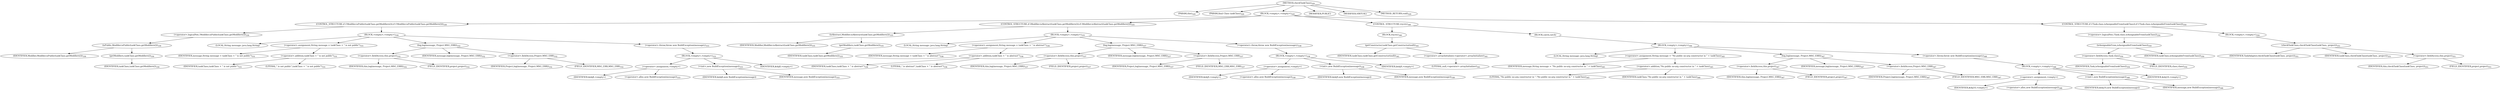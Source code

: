 digraph "checkTaskClass" {  
"541" [label = <(METHOD,checkTaskClass)<SUB>329</SUB>> ]
"542" [label = <(PARAM,this)<SUB>329</SUB>> ]
"543" [label = <(PARAM,final Class taskClass)<SUB>329</SUB>> ]
"544" [label = <(BLOCK,&lt;empty&gt;,&lt;empty&gt;)<SUB>329</SUB>> ]
"545" [label = <(CONTROL_STRUCTURE,if (!Modifier.isPublic(taskClass.getModifiers())),if (!Modifier.isPublic(taskClass.getModifiers())))<SUB>330</SUB>> ]
"546" [label = <(&lt;operator&gt;.logicalNot,!Modifier.isPublic(taskClass.getModifiers()))<SUB>330</SUB>> ]
"547" [label = <(isPublic,Modifier.isPublic(taskClass.getModifiers()))<SUB>330</SUB>> ]
"548" [label = <(IDENTIFIER,Modifier,Modifier.isPublic(taskClass.getModifiers()))<SUB>330</SUB>> ]
"549" [label = <(getModifiers,taskClass.getModifiers())<SUB>330</SUB>> ]
"550" [label = <(IDENTIFIER,taskClass,taskClass.getModifiers())<SUB>330</SUB>> ]
"551" [label = <(BLOCK,&lt;empty&gt;,&lt;empty&gt;)<SUB>330</SUB>> ]
"552" [label = <(LOCAL,String message: java.lang.String)> ]
"553" [label = <(&lt;operator&gt;.assignment,String message = taskClass + &quot; is not public&quot;)<SUB>331</SUB>> ]
"554" [label = <(IDENTIFIER,message,String message = taskClass + &quot; is not public&quot;)<SUB>331</SUB>> ]
"555" [label = <(&lt;operator&gt;.addition,taskClass + &quot; is not public&quot;)<SUB>331</SUB>> ]
"556" [label = <(IDENTIFIER,taskClass,taskClass + &quot; is not public&quot;)<SUB>331</SUB>> ]
"557" [label = <(LITERAL,&quot; is not public&quot;,taskClass + &quot; is not public&quot;)<SUB>331</SUB>> ]
"558" [label = <(log,log(message, Project.MSG_ERR))<SUB>332</SUB>> ]
"559" [label = <(&lt;operator&gt;.fieldAccess,this.project)<SUB>332</SUB>> ]
"560" [label = <(IDENTIFIER,this,log(message, Project.MSG_ERR))<SUB>332</SUB>> ]
"561" [label = <(FIELD_IDENTIFIER,project,project)<SUB>332</SUB>> ]
"562" [label = <(IDENTIFIER,message,log(message, Project.MSG_ERR))<SUB>332</SUB>> ]
"563" [label = <(&lt;operator&gt;.fieldAccess,Project.MSG_ERR)<SUB>332</SUB>> ]
"564" [label = <(IDENTIFIER,Project,log(message, Project.MSG_ERR))<SUB>332</SUB>> ]
"565" [label = <(FIELD_IDENTIFIER,MSG_ERR,MSG_ERR)<SUB>332</SUB>> ]
"566" [label = <(&lt;operator&gt;.throw,throw new BuildException(message);)<SUB>333</SUB>> ]
"567" [label = <(BLOCK,&lt;empty&gt;,&lt;empty&gt;)<SUB>333</SUB>> ]
"568" [label = <(&lt;operator&gt;.assignment,&lt;empty&gt;)> ]
"569" [label = <(IDENTIFIER,$obj8,&lt;empty&gt;)> ]
"570" [label = <(&lt;operator&gt;.alloc,new BuildException(message))<SUB>333</SUB>> ]
"571" [label = <(&lt;init&gt;,new BuildException(message))<SUB>333</SUB>> ]
"572" [label = <(IDENTIFIER,$obj8,new BuildException(message))> ]
"573" [label = <(IDENTIFIER,message,new BuildException(message))<SUB>333</SUB>> ]
"574" [label = <(IDENTIFIER,$obj8,&lt;empty&gt;)> ]
"575" [label = <(CONTROL_STRUCTURE,if (Modifier.isAbstract(taskClass.getModifiers())),if (Modifier.isAbstract(taskClass.getModifiers())))<SUB>335</SUB>> ]
"576" [label = <(isAbstract,Modifier.isAbstract(taskClass.getModifiers()))<SUB>335</SUB>> ]
"577" [label = <(IDENTIFIER,Modifier,Modifier.isAbstract(taskClass.getModifiers()))<SUB>335</SUB>> ]
"578" [label = <(getModifiers,taskClass.getModifiers())<SUB>335</SUB>> ]
"579" [label = <(IDENTIFIER,taskClass,taskClass.getModifiers())<SUB>335</SUB>> ]
"580" [label = <(BLOCK,&lt;empty&gt;,&lt;empty&gt;)<SUB>335</SUB>> ]
"581" [label = <(LOCAL,String message: java.lang.String)> ]
"582" [label = <(&lt;operator&gt;.assignment,String message = taskClass + &quot; is abstract&quot;)<SUB>336</SUB>> ]
"583" [label = <(IDENTIFIER,message,String message = taskClass + &quot; is abstract&quot;)<SUB>336</SUB>> ]
"584" [label = <(&lt;operator&gt;.addition,taskClass + &quot; is abstract&quot;)<SUB>336</SUB>> ]
"585" [label = <(IDENTIFIER,taskClass,taskClass + &quot; is abstract&quot;)<SUB>336</SUB>> ]
"586" [label = <(LITERAL,&quot; is abstract&quot;,taskClass + &quot; is abstract&quot;)<SUB>336</SUB>> ]
"587" [label = <(log,log(message, Project.MSG_ERR))<SUB>337</SUB>> ]
"588" [label = <(&lt;operator&gt;.fieldAccess,this.project)<SUB>337</SUB>> ]
"589" [label = <(IDENTIFIER,this,log(message, Project.MSG_ERR))<SUB>337</SUB>> ]
"590" [label = <(FIELD_IDENTIFIER,project,project)<SUB>337</SUB>> ]
"591" [label = <(IDENTIFIER,message,log(message, Project.MSG_ERR))<SUB>337</SUB>> ]
"592" [label = <(&lt;operator&gt;.fieldAccess,Project.MSG_ERR)<SUB>337</SUB>> ]
"593" [label = <(IDENTIFIER,Project,log(message, Project.MSG_ERR))<SUB>337</SUB>> ]
"594" [label = <(FIELD_IDENTIFIER,MSG_ERR,MSG_ERR)<SUB>337</SUB>> ]
"595" [label = <(&lt;operator&gt;.throw,throw new BuildException(message);)<SUB>338</SUB>> ]
"596" [label = <(BLOCK,&lt;empty&gt;,&lt;empty&gt;)<SUB>338</SUB>> ]
"597" [label = <(&lt;operator&gt;.assignment,&lt;empty&gt;)> ]
"598" [label = <(IDENTIFIER,$obj9,&lt;empty&gt;)> ]
"599" [label = <(&lt;operator&gt;.alloc,new BuildException(message))<SUB>338</SUB>> ]
"600" [label = <(&lt;init&gt;,new BuildException(message))<SUB>338</SUB>> ]
"601" [label = <(IDENTIFIER,$obj9,new BuildException(message))> ]
"602" [label = <(IDENTIFIER,message,new BuildException(message))<SUB>338</SUB>> ]
"603" [label = <(IDENTIFIER,$obj9,&lt;empty&gt;)> ]
"604" [label = <(CONTROL_STRUCTURE,try,try)<SUB>340</SUB>> ]
"605" [label = <(BLOCK,try,try)<SUB>340</SUB>> ]
"606" [label = <(getConstructor,taskClass.getConstructor(null))<SUB>341</SUB>> ]
"607" [label = <(IDENTIFIER,taskClass,taskClass.getConstructor(null))<SUB>341</SUB>> ]
"608" [label = <(&lt;operator&gt;.arrayInitializer,&lt;operator&gt;.arrayInitializer)<SUB>341</SUB>> ]
"609" [label = <(LITERAL,null,&lt;operator&gt;.arrayInitializer)<SUB>341</SUB>> ]
"610" [label = <(BLOCK,catch,catch)> ]
"611" [label = <(BLOCK,&lt;empty&gt;,&lt;empty&gt;)<SUB>344</SUB>> ]
"612" [label = <(LOCAL,String message: java.lang.String)> ]
"613" [label = <(&lt;operator&gt;.assignment,String message = &quot;No public no-arg constructor in &quot; + taskClass)<SUB>345</SUB>> ]
"614" [label = <(IDENTIFIER,message,String message = &quot;No public no-arg constructor in &quot; + taskClass)<SUB>345</SUB>> ]
"615" [label = <(&lt;operator&gt;.addition,&quot;No public no-arg constructor in &quot; + taskClass)<SUB>345</SUB>> ]
"616" [label = <(LITERAL,&quot;No public no-arg constructor in &quot;,&quot;No public no-arg constructor in &quot; + taskClass)<SUB>345</SUB>> ]
"617" [label = <(IDENTIFIER,taskClass,&quot;No public no-arg constructor in &quot; + taskClass)<SUB>346</SUB>> ]
"618" [label = <(log,log(message, Project.MSG_ERR))<SUB>347</SUB>> ]
"619" [label = <(&lt;operator&gt;.fieldAccess,this.project)<SUB>347</SUB>> ]
"620" [label = <(IDENTIFIER,this,log(message, Project.MSG_ERR))<SUB>347</SUB>> ]
"621" [label = <(FIELD_IDENTIFIER,project,project)<SUB>347</SUB>> ]
"622" [label = <(IDENTIFIER,message,log(message, Project.MSG_ERR))<SUB>347</SUB>> ]
"623" [label = <(&lt;operator&gt;.fieldAccess,Project.MSG_ERR)<SUB>347</SUB>> ]
"624" [label = <(IDENTIFIER,Project,log(message, Project.MSG_ERR))<SUB>347</SUB>> ]
"625" [label = <(FIELD_IDENTIFIER,MSG_ERR,MSG_ERR)<SUB>347</SUB>> ]
"626" [label = <(&lt;operator&gt;.throw,throw new BuildException(message);)<SUB>348</SUB>> ]
"627" [label = <(BLOCK,&lt;empty&gt;,&lt;empty&gt;)<SUB>348</SUB>> ]
"628" [label = <(&lt;operator&gt;.assignment,&lt;empty&gt;)> ]
"629" [label = <(IDENTIFIER,$obj10,&lt;empty&gt;)> ]
"630" [label = <(&lt;operator&gt;.alloc,new BuildException(message))<SUB>348</SUB>> ]
"631" [label = <(&lt;init&gt;,new BuildException(message))<SUB>348</SUB>> ]
"632" [label = <(IDENTIFIER,$obj10,new BuildException(message))> ]
"633" [label = <(IDENTIFIER,message,new BuildException(message))<SUB>348</SUB>> ]
"634" [label = <(IDENTIFIER,$obj10,&lt;empty&gt;)> ]
"635" [label = <(CONTROL_STRUCTURE,if (!Task.class.isAssignableFrom(taskClass)),if (!Task.class.isAssignableFrom(taskClass)))<SUB>350</SUB>> ]
"636" [label = <(&lt;operator&gt;.logicalNot,!Task.class.isAssignableFrom(taskClass))<SUB>350</SUB>> ]
"637" [label = <(isAssignableFrom,isAssignableFrom(taskClass))<SUB>350</SUB>> ]
"638" [label = <(&lt;operator&gt;.fieldAccess,Task.class)<SUB>350</SUB>> ]
"639" [label = <(IDENTIFIER,Task,isAssignableFrom(taskClass))<SUB>350</SUB>> ]
"640" [label = <(FIELD_IDENTIFIER,class,class)<SUB>350</SUB>> ]
"641" [label = <(IDENTIFIER,taskClass,isAssignableFrom(taskClass))<SUB>350</SUB>> ]
"642" [label = <(BLOCK,&lt;empty&gt;,&lt;empty&gt;)<SUB>350</SUB>> ]
"643" [label = <(checkTaskClass,checkTaskClass(taskClass, project))<SUB>351</SUB>> ]
"644" [label = <(IDENTIFIER,TaskAdapter,checkTaskClass(taskClass, project))<SUB>351</SUB>> ]
"645" [label = <(IDENTIFIER,taskClass,checkTaskClass(taskClass, project))<SUB>351</SUB>> ]
"646" [label = <(&lt;operator&gt;.fieldAccess,this.project)<SUB>351</SUB>> ]
"647" [label = <(IDENTIFIER,this,checkTaskClass(taskClass, project))<SUB>351</SUB>> ]
"648" [label = <(FIELD_IDENTIFIER,project,project)<SUB>351</SUB>> ]
"649" [label = <(MODIFIER,PUBLIC)> ]
"650" [label = <(MODIFIER,VIRTUAL)> ]
"651" [label = <(METHOD_RETURN,void)<SUB>329</SUB>> ]
  "541" -> "542" 
  "541" -> "543" 
  "541" -> "544" 
  "541" -> "649" 
  "541" -> "650" 
  "541" -> "651" 
  "544" -> "545" 
  "544" -> "575" 
  "544" -> "604" 
  "544" -> "635" 
  "545" -> "546" 
  "545" -> "551" 
  "546" -> "547" 
  "547" -> "548" 
  "547" -> "549" 
  "549" -> "550" 
  "551" -> "552" 
  "551" -> "553" 
  "551" -> "558" 
  "551" -> "566" 
  "553" -> "554" 
  "553" -> "555" 
  "555" -> "556" 
  "555" -> "557" 
  "558" -> "559" 
  "558" -> "562" 
  "558" -> "563" 
  "559" -> "560" 
  "559" -> "561" 
  "563" -> "564" 
  "563" -> "565" 
  "566" -> "567" 
  "567" -> "568" 
  "567" -> "571" 
  "567" -> "574" 
  "568" -> "569" 
  "568" -> "570" 
  "571" -> "572" 
  "571" -> "573" 
  "575" -> "576" 
  "575" -> "580" 
  "576" -> "577" 
  "576" -> "578" 
  "578" -> "579" 
  "580" -> "581" 
  "580" -> "582" 
  "580" -> "587" 
  "580" -> "595" 
  "582" -> "583" 
  "582" -> "584" 
  "584" -> "585" 
  "584" -> "586" 
  "587" -> "588" 
  "587" -> "591" 
  "587" -> "592" 
  "588" -> "589" 
  "588" -> "590" 
  "592" -> "593" 
  "592" -> "594" 
  "595" -> "596" 
  "596" -> "597" 
  "596" -> "600" 
  "596" -> "603" 
  "597" -> "598" 
  "597" -> "599" 
  "600" -> "601" 
  "600" -> "602" 
  "604" -> "605" 
  "604" -> "610" 
  "605" -> "606" 
  "606" -> "607" 
  "606" -> "608" 
  "608" -> "609" 
  "610" -> "611" 
  "611" -> "612" 
  "611" -> "613" 
  "611" -> "618" 
  "611" -> "626" 
  "613" -> "614" 
  "613" -> "615" 
  "615" -> "616" 
  "615" -> "617" 
  "618" -> "619" 
  "618" -> "622" 
  "618" -> "623" 
  "619" -> "620" 
  "619" -> "621" 
  "623" -> "624" 
  "623" -> "625" 
  "626" -> "627" 
  "627" -> "628" 
  "627" -> "631" 
  "627" -> "634" 
  "628" -> "629" 
  "628" -> "630" 
  "631" -> "632" 
  "631" -> "633" 
  "635" -> "636" 
  "635" -> "642" 
  "636" -> "637" 
  "637" -> "638" 
  "637" -> "641" 
  "638" -> "639" 
  "638" -> "640" 
  "642" -> "643" 
  "643" -> "644" 
  "643" -> "645" 
  "643" -> "646" 
  "646" -> "647" 
  "646" -> "648" 
}

